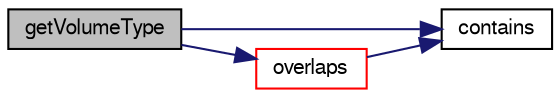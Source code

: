digraph "getVolumeType"
{
  bgcolor="transparent";
  edge [fontname="FreeSans",fontsize="10",labelfontname="FreeSans",labelfontsize="10"];
  node [fontname="FreeSans",fontsize="10",shape=record];
  rankdir="LR";
  Node40 [label="getVolumeType",height=0.2,width=0.4,color="black", fillcolor="grey75", style="filled", fontcolor="black"];
  Node40 -> Node41 [color="midnightblue",fontsize="10",style="solid",fontname="FreeSans"];
  Node41 [label="contains",height=0.2,width=0.4,color="black",URL="$a25630.html#a7f213538c07220caa64e3437ca4713f0",tooltip="Does shape at index contain sample. "];
  Node40 -> Node42 [color="midnightblue",fontsize="10",style="solid",fontname="FreeSans"];
  Node42 [label="overlaps",height=0.2,width=0.4,color="red",URL="$a25630.html#a1915c0938452ba641c6ccf39df02dfad",tooltip="Does (bb of) shape at index overlap bb. "];
  Node42 -> Node41 [color="midnightblue",fontsize="10",style="solid",fontname="FreeSans"];
}
